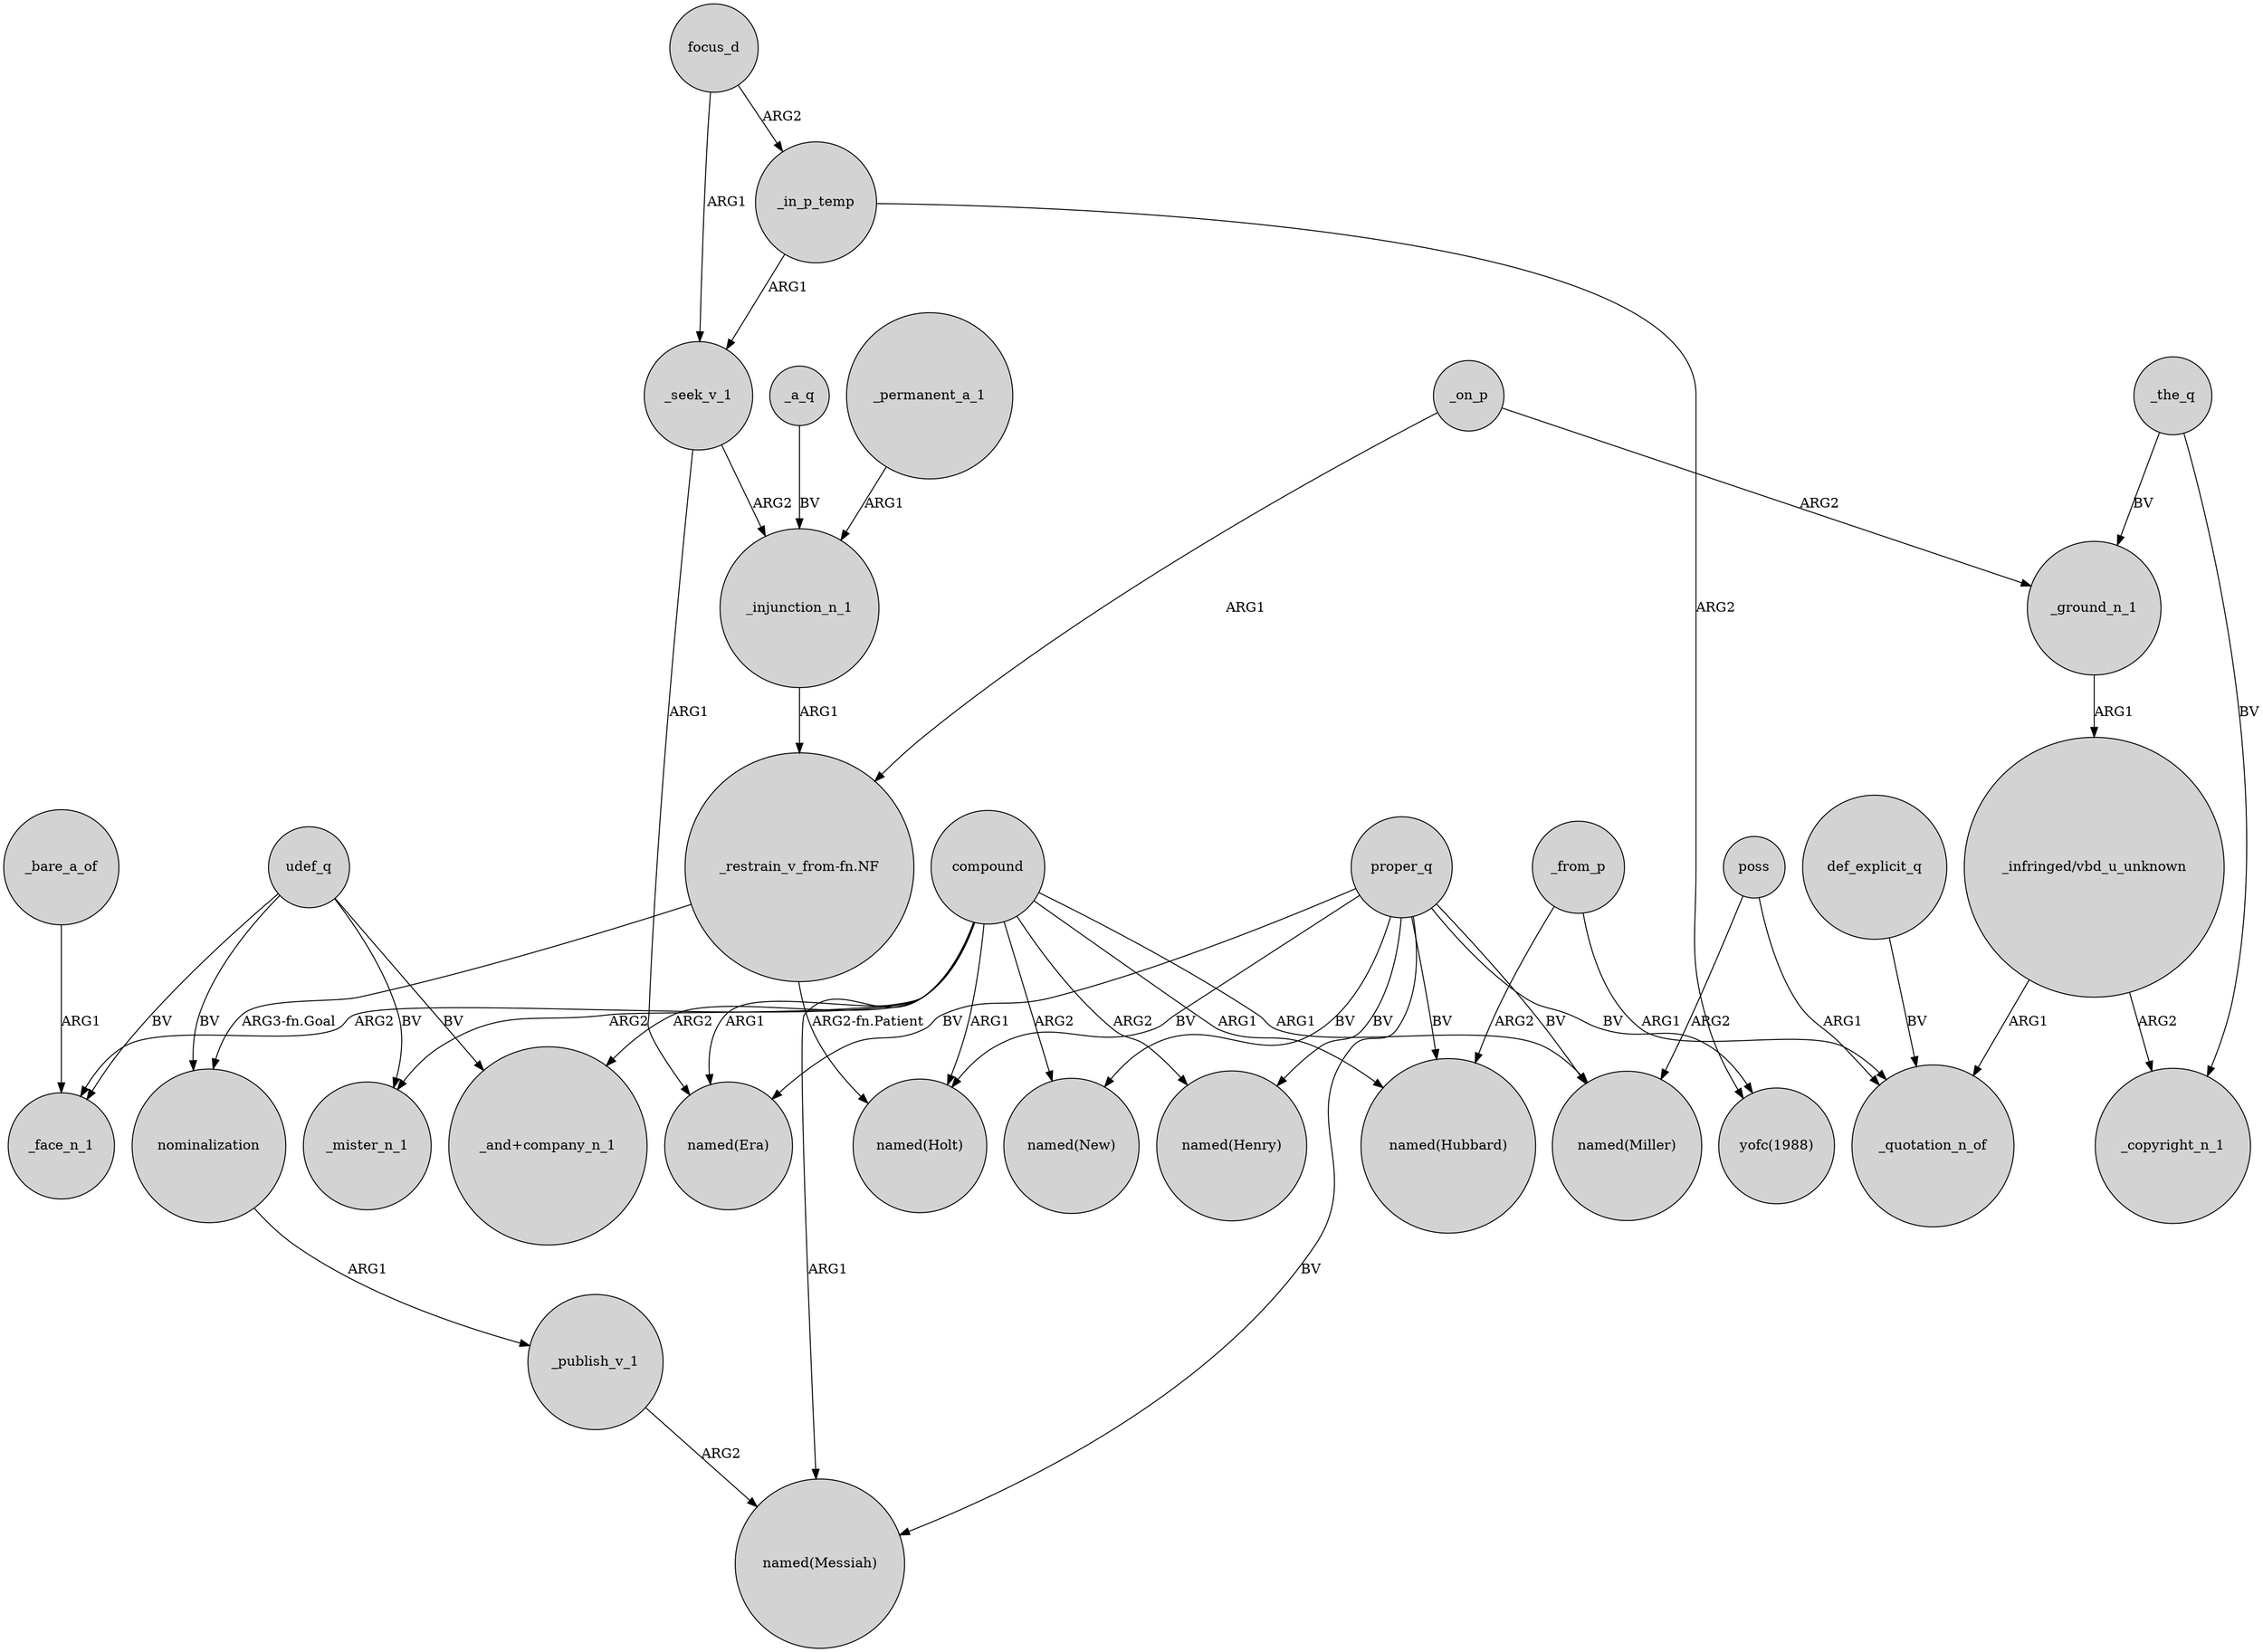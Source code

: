 digraph {
	node [shape=circle style=filled]
	proper_q -> "named(Messiah)" [label=BV]
	_from_p -> _quotation_n_of [label=ARG1]
	focus_d -> _in_p_temp [label=ARG2]
	udef_q -> _face_n_1 [label=BV]
	compound -> "named(New)" [label=ARG2]
	compound -> "named(Holt)" [label=ARG1]
	"_restrain_v_from-fn.NF" -> "named(Holt)" [label="ARG2-fn.Patient"]
	compound -> _face_n_1 [label=ARG2]
	proper_q -> "named(New)" [label=BV]
	_publish_v_1 -> "named(Messiah)" [label=ARG2]
	_in_p_temp -> _seek_v_1 [label=ARG1]
	compound -> _mister_n_1 [label=ARG2]
	"_restrain_v_from-fn.NF" -> nominalization [label="ARG3-fn.Goal"]
	"_infringed/vbd_u_unknown" -> _quotation_n_of [label=ARG1]
	udef_q -> _mister_n_1 [label=BV]
	_the_q -> _copyright_n_1 [label=BV]
	_bare_a_of -> _face_n_1 [label=ARG1]
	compound -> "named(Era)" [label=ARG1]
	_a_q -> _injunction_n_1 [label=BV]
	poss -> "named(Miller)" [label=ARG2]
	_on_p -> "_restrain_v_from-fn.NF" [label=ARG1]
	_the_q -> _ground_n_1 [label=BV]
	compound -> "named(Hubbard)" [label=ARG1]
	_ground_n_1 -> "_infringed/vbd_u_unknown" [label=ARG1]
	compound -> "named(Messiah)" [label=ARG1]
	compound -> "_and+company_n_1" [label=ARG2]
	proper_q -> "yofc(1988)" [label=BV]
	_from_p -> "named(Hubbard)" [label=ARG2]
	proper_q -> "named(Henry)" [label=BV]
	compound -> "named(Miller)" [label=ARG1]
	_seek_v_1 -> "named(Era)" [label=ARG1]
	"_infringed/vbd_u_unknown" -> _copyright_n_1 [label=ARG2]
	proper_q -> "named(Holt)" [label=BV]
	udef_q -> nominalization [label=BV]
	poss -> _quotation_n_of [label=ARG1]
	focus_d -> _seek_v_1 [label=ARG1]
	_on_p -> _ground_n_1 [label=ARG2]
	compound -> "named(Henry)" [label=ARG2]
	_permanent_a_1 -> _injunction_n_1 [label=ARG1]
	proper_q -> "named(Miller)" [label=BV]
	udef_q -> "_and+company_n_1" [label=BV]
	def_explicit_q -> _quotation_n_of [label=BV]
	_injunction_n_1 -> "_restrain_v_from-fn.NF" [label=ARG1]
	proper_q -> "named(Hubbard)" [label=BV]
	proper_q -> "named(Era)" [label=BV]
	_seek_v_1 -> _injunction_n_1 [label=ARG2]
	_in_p_temp -> "yofc(1988)" [label=ARG2]
	nominalization -> _publish_v_1 [label=ARG1]
}
